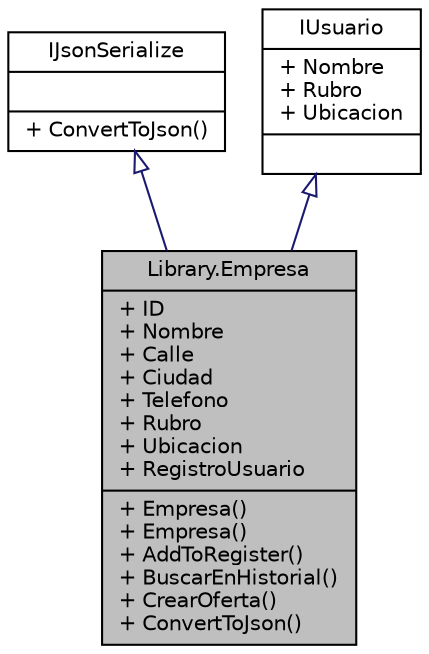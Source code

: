 digraph "Library.Empresa"
{
 // INTERACTIVE_SVG=YES
 // LATEX_PDF_SIZE
  edge [fontname="Helvetica",fontsize="10",labelfontname="Helvetica",labelfontsize="10"];
  node [fontname="Helvetica",fontsize="10",shape=record];
  Node1 [label="{Library.Empresa\n|+ ID\l+ Nombre\l+ Calle\l+ Ciudad\l+ Telefono\l+ Rubro\l+ Ubicacion\l+ RegistroUsuario\l|+ Empresa()\l+ Empresa()\l+ AddToRegister()\l+ BuscarEnHistorial()\l+ CrearOferta()\l+ ConvertToJson()\l}",height=0.2,width=0.4,color="black", fillcolor="grey75", style="filled", fontcolor="black",tooltip="Clase que representa una Empresa. Patrones y principios utilizados: EXPERT, porque conoce toda la inf..."];
  Node2 -> Node1 [dir="back",color="midnightblue",fontsize="10",style="solid",arrowtail="onormal",fontname="Helvetica"];
  Node2 [label="{IJsonSerialize\n||+ ConvertToJson()\l}",height=0.2,width=0.4,color="black", fillcolor="white", style="filled",URL="$interfaceLibrary_1_1IJsonSerialize.html",tooltip="Interface con la firma de los métodos que debe tener un manejador de datos."];
  Node3 -> Node1 [dir="back",color="midnightblue",fontsize="10",style="solid",arrowtail="onormal",fontname="Helvetica"];
  Node3 [label="{IUsuario\n|+ Nombre\l+ Rubro\l+ Ubicacion\l|}",height=0.2,width=0.4,color="black", fillcolor="white", style="filled",URL="$interfaceLibrary_1_1IUsuario.html",tooltip="Public Interface con la firma de los metodos que debe poseer un Usuario. Se utilizo una interface pue..."];
}
